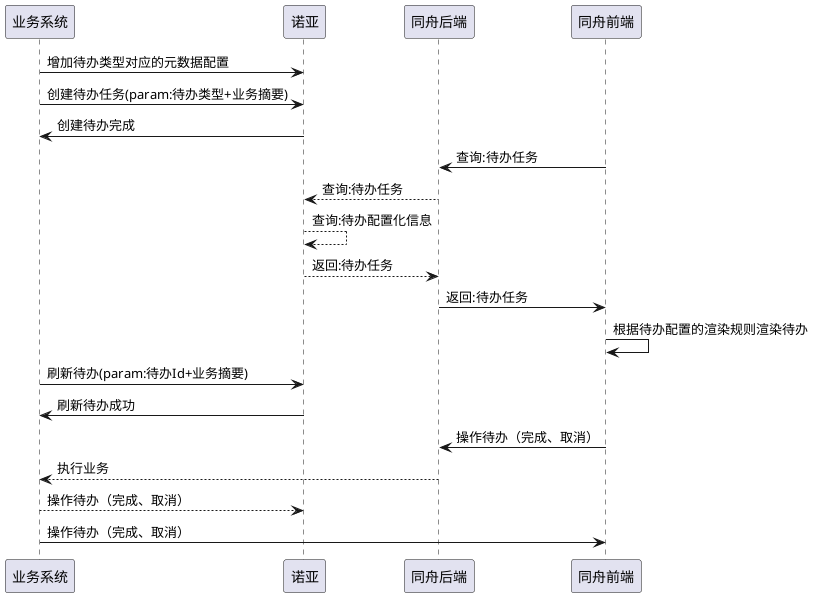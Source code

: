 @startuml
业务系统 -> 诺亚:增加待办类型对应的元数据配置
业务系统 -> 诺亚: 创建待办任务(param:待办类型+业务摘要)
诺亚->业务系统:创建待办完成

同舟后端<-同舟前端:查询:待办任务
同舟后端 --> 诺亚: 查询:待办任务
诺亚 --> 诺亚:查询:待办配置化信息
诺亚-->同舟后端:返回:待办任务
同舟前端<-同舟后端:返回:待办任务
同舟前端->同舟前端:根据待办配置的渲染规则渲染待办
业务系统 -> 诺亚:刷新待办(param:待办Id+业务摘要)
业务系统 <- 诺亚:刷新待办成功
同舟前端->同舟后端:操作待办（完成、取消）
同舟后端-->业务系统:执行业务
业务系统-->诺亚:操作待办（完成、取消）
同舟前端<-业务系统:操作待办（完成、取消）
@enduml